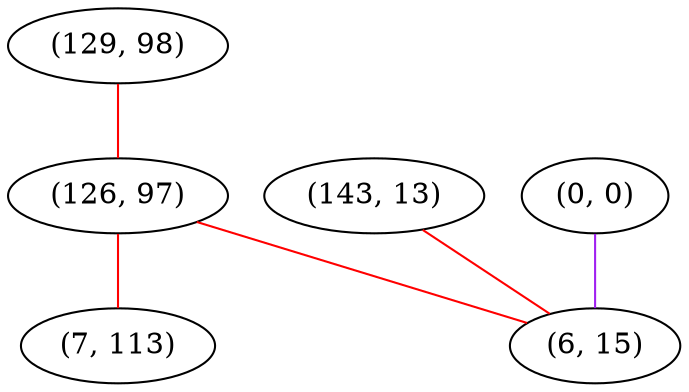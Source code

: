 graph "" {
"(129, 98)";
"(126, 97)";
"(143, 13)";
"(0, 0)";
"(7, 113)";
"(6, 15)";
"(129, 98)" -- "(126, 97)"  [color=red, key=0, weight=1];
"(126, 97)" -- "(6, 15)"  [color=red, key=0, weight=1];
"(126, 97)" -- "(7, 113)"  [color=red, key=0, weight=1];
"(143, 13)" -- "(6, 15)"  [color=red, key=0, weight=1];
"(0, 0)" -- "(6, 15)"  [color=purple, key=0, weight=4];
}
